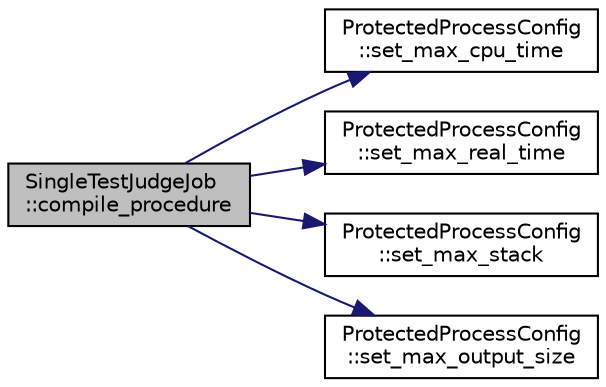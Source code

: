 digraph "SingleTestJudgeJob::compile_procedure"
{
 // LATEX_PDF_SIZE
  edge [fontname="Helvetica",fontsize="10",labelfontname="Helvetica",labelfontsize="10"];
  node [fontname="Helvetica",fontsize="10",shape=record];
  rankdir="LR";
  Node10 [label="SingleTestJudgeJob\l::compile_procedure",height=0.2,width=0.4,color="black", fillcolor="grey75", style="filled", fontcolor="black",tooltip=" "];
  Node10 -> Node11 [color="midnightblue",fontsize="10",style="solid",fontname="Helvetica"];
  Node11 [label="ProtectedProcessConfig\l::set_max_cpu_time",height=0.2,width=0.4,color="black", fillcolor="white", style="filled",URL="$class_protected_process_config.html#a7b937285a651b6a6b210b4ba8c711974",tooltip="set max cpu time"];
  Node10 -> Node12 [color="midnightblue",fontsize="10",style="solid",fontname="Helvetica"];
  Node12 [label="ProtectedProcessConfig\l::set_max_real_time",height=0.2,width=0.4,color="black", fillcolor="white", style="filled",URL="$class_protected_process_config.html#aa8371864aea39510750e6212c1290b8a",tooltip="set max real time"];
  Node10 -> Node13 [color="midnightblue",fontsize="10",style="solid",fontname="Helvetica"];
  Node13 [label="ProtectedProcessConfig\l::set_max_stack",height=0.2,width=0.4,color="black", fillcolor="white", style="filled",URL="$class_protected_process_config.html#a091d140f0348a87dcd72396d1677b0ff",tooltip="set max stack"];
  Node10 -> Node14 [color="midnightblue",fontsize="10",style="solid",fontname="Helvetica"];
  Node14 [label="ProtectedProcessConfig\l::set_max_output_size",height=0.2,width=0.4,color="black", fillcolor="white", style="filled",URL="$class_protected_process_config.html#a71c538871705317054ca13a4691773d8",tooltip="set max output size"];
}
